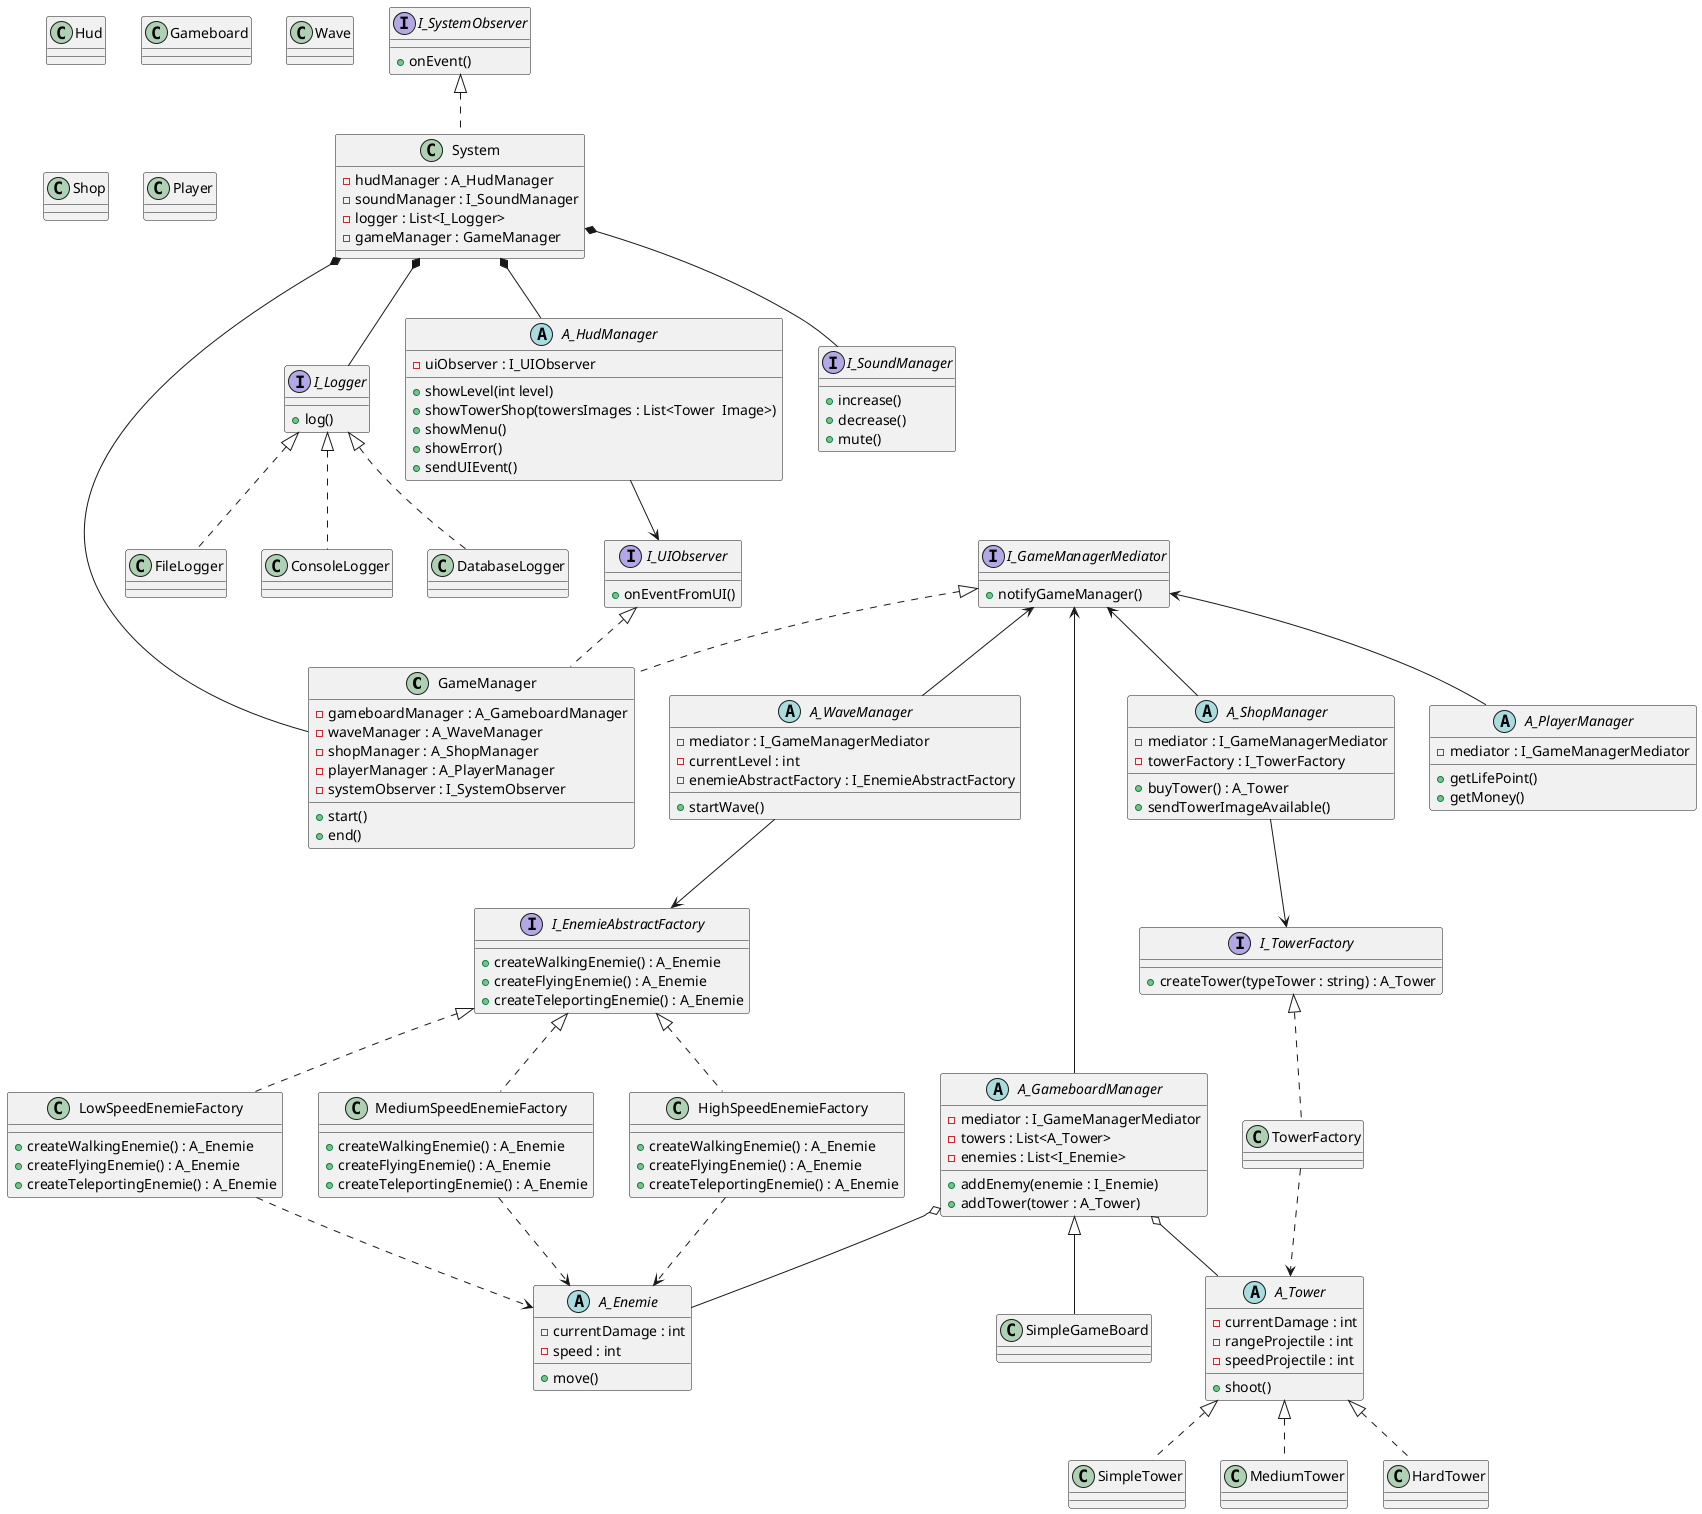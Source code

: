 @startuml "tower_defense_uml"

/' left to right direction '/
/' skinparam linetype ortho '/
/' skinparam linetype polyline '/

class GameManager implements I_UIObserver, I_GameManagerMediator {
    - gameboardManager : A_GameboardManager
    - waveManager : A_WaveManager
    - shopManager : A_ShopManager
    - playerManager : A_PlayerManager
    - systemObserver : I_SystemObserver
    + start()
    + end()
}

class System implements I_SystemObserver {
    - hudManager : A_HudManager
    - soundManager : I_SoundManager
    - logger : List<I_Logger>
    - gameManager : GameManager
}

interface I_Logger {
    + log()
}


class FileLogger implements I_Logger {
}

class ConsoleLogger implements I_Logger {
}

class DatabaseLogger implements I_Logger {
}

' note left of GameManager
'     Orchestre le cycle de vie du jeu en
'     coordonnant les différents gestionnaires
'     nécessaires au fonctionnement du TowerDefense.
' end note

abstract class A_GameboardManager  {
    - mediator : I_GameManagerMediator
    - towers : List<A_Tower>
    - enemies : List<I_Enemie>
    + addEnemy(enemie : I_Enemie)
    + addTower(tower : A_Tower)
}

abstract class A_WaveManager  {
    - mediator : I_GameManagerMediator
    - currentLevel : int
    - enemieAbstractFactory : I_EnemieAbstractFactory
    + startWave()
}

interface I_EnemieAbstractFactory {
    + createWalkingEnemie() : A_Enemie
    + createFlyingEnemie() : A_Enemie
    + createTeleportingEnemie() : A_Enemie
}

A_WaveManager --> I_EnemieAbstractFactory

class LowSpeedEnemieFactory implements I_EnemieAbstractFactory {
    + createWalkingEnemie() : A_Enemie
    + createFlyingEnemie() : A_Enemie
    + createTeleportingEnemie() : A_Enemie
}

LowSpeedEnemieFactory ..> A_Enemie

class MediumSpeedEnemieFactory implements I_EnemieAbstractFactory {
    + createWalkingEnemie() : A_Enemie
    + createFlyingEnemie() : A_Enemie
    + createTeleportingEnemie() : A_Enemie
}

MediumSpeedEnemieFactory ..> A_Enemie

class HighSpeedEnemieFactory implements I_EnemieAbstractFactory {
    + createWalkingEnemie() : A_Enemie
    + createFlyingEnemie() : A_Enemie
    + createTeleportingEnemie() : A_Enemie
}

HighSpeedEnemieFactory ..> A_Enemie

abstract class A_ShopManager {
    - mediator : I_GameManagerMediator
    - towerFactory : I_TowerFactory
    + buyTower() : A_Tower
    + sendTowerImageAvailable()
}

abstract class A_PlayerManager  {
    - mediator : I_GameManagerMediator
    + getLifePoint()
    + getMoney()
}

class TowerFactory implements I_TowerFactory {

}

A_ShopManager --> I_TowerFactory

abstract class A_HudManager {
    - uiObserver : I_UIObserver
    + showLevel(int level)
    + showTowerShop(towersImages : List<Tower  Image>)
    + showMenu()
    + showError()
    + sendUIEvent()
}

interface I_TowerFactory {
    + createTower(typeTower : string) : A_Tower
}

interface I_SoundManager {
    + increase()
    + decrease()
    + mute()
}

interface I_SystemObserver {
    + onEvent()
}

interface I_UIObserver {
    + onEventFromUI()
}

interface I_GameManagerMediator {
    + notifyGameManager()
}

/' GameManager o-- A_GameboardManager
GameManager o-- A_WaveManager
GameManager o-- A_ShopManager
GameManager o-- A_PlayerManager
GameManager o-- I_SystemObserver '/

System *-- A_HudManager
System *-- I_SoundManager
System *-- I_Logger
System *-- GameManager

A_HudManager --> I_UIObserver

I_GameManagerMediator <-- A_GameboardManager
I_GameManagerMediator <-- A_PlayerManager
I_GameManagerMediator <-- A_WaveManager
I_GameManagerMediator <-- A_ShopManager

A_GameboardManager o-- A_Tower
A_GameboardManager o-- A_Enemie

TowerFactory ..> A_Tower

abstract class A_Tower {
    - currentDamage : int
    - rangeProjectile : int
    - speedProjectile : int
    + shoot()
}

class SimpleTower implements A_Tower {
    
}

class MediumTower implements A_Tower {
    
}

class HardTower implements A_Tower {
    
}

abstract class A_Enemie {
    - currentDamage : int
    - speed : int
    + move()
}

class SimpleGameBoard extends A_GameboardManager {

}



class Hud {

}

class Gameboard {

}

class Wave {

}

class Shop {

}

class Player {

}
@enduml